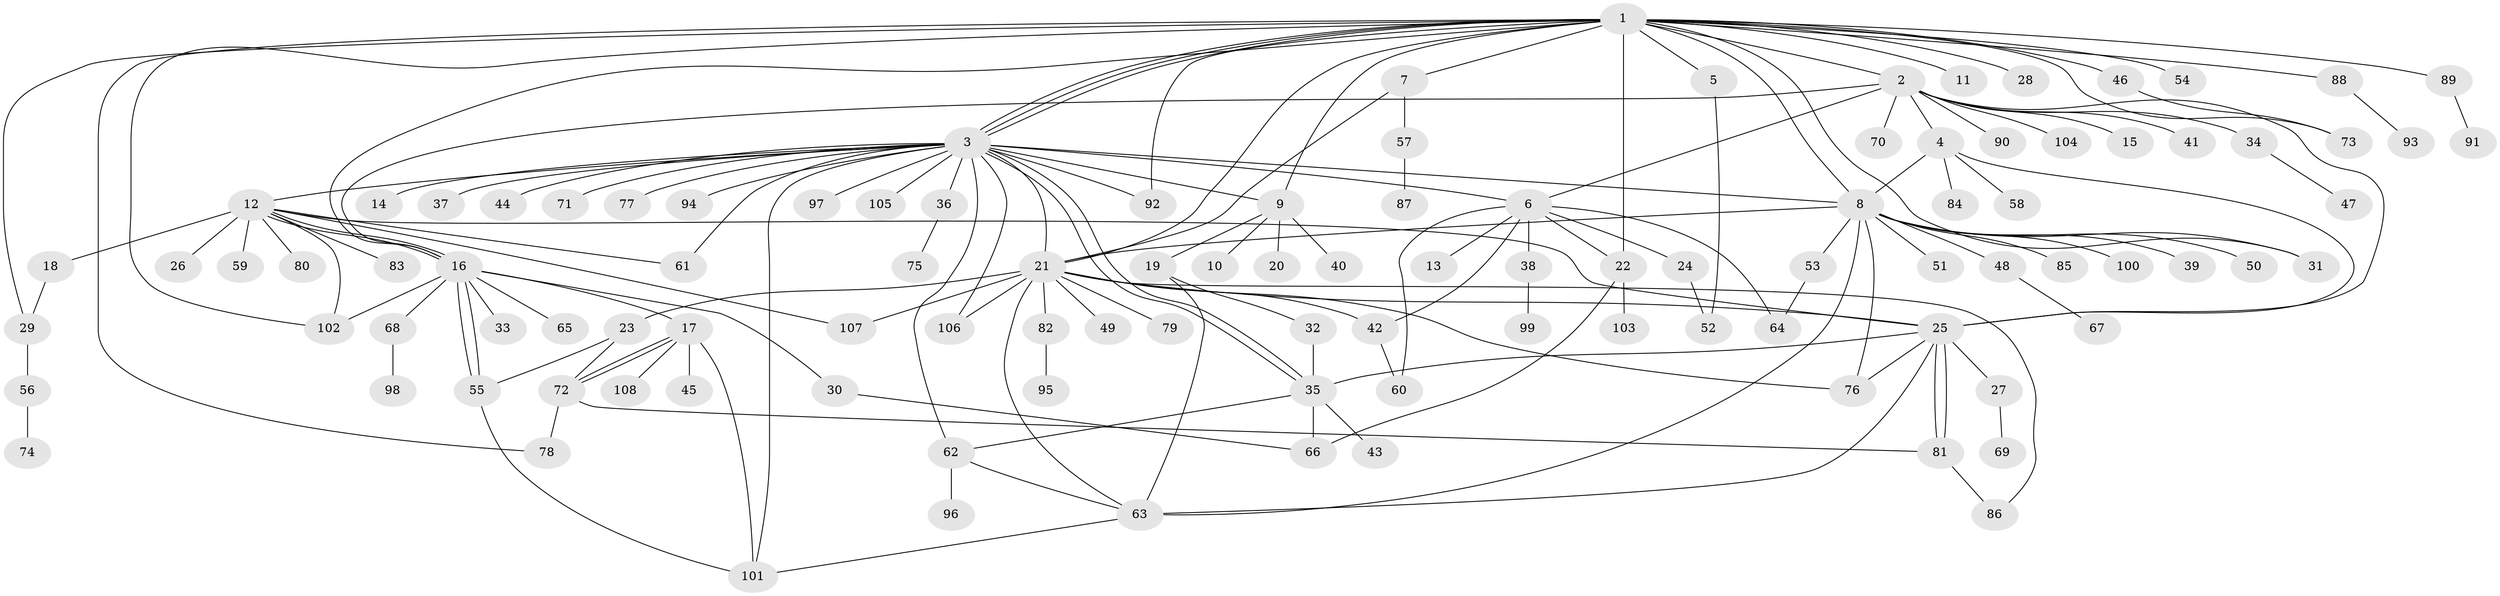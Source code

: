 // Generated by graph-tools (version 1.1) at 2025/35/03/09/25 02:35:34]
// undirected, 108 vertices, 159 edges
graph export_dot {
graph [start="1"]
  node [color=gray90,style=filled];
  1;
  2;
  3;
  4;
  5;
  6;
  7;
  8;
  9;
  10;
  11;
  12;
  13;
  14;
  15;
  16;
  17;
  18;
  19;
  20;
  21;
  22;
  23;
  24;
  25;
  26;
  27;
  28;
  29;
  30;
  31;
  32;
  33;
  34;
  35;
  36;
  37;
  38;
  39;
  40;
  41;
  42;
  43;
  44;
  45;
  46;
  47;
  48;
  49;
  50;
  51;
  52;
  53;
  54;
  55;
  56;
  57;
  58;
  59;
  60;
  61;
  62;
  63;
  64;
  65;
  66;
  67;
  68;
  69;
  70;
  71;
  72;
  73;
  74;
  75;
  76;
  77;
  78;
  79;
  80;
  81;
  82;
  83;
  84;
  85;
  86;
  87;
  88;
  89;
  90;
  91;
  92;
  93;
  94;
  95;
  96;
  97;
  98;
  99;
  100;
  101;
  102;
  103;
  104;
  105;
  106;
  107;
  108;
  1 -- 2;
  1 -- 3;
  1 -- 3;
  1 -- 3;
  1 -- 5;
  1 -- 7;
  1 -- 8;
  1 -- 9;
  1 -- 11;
  1 -- 16;
  1 -- 21;
  1 -- 22;
  1 -- 28;
  1 -- 29;
  1 -- 31;
  1 -- 46;
  1 -- 54;
  1 -- 73;
  1 -- 78;
  1 -- 88;
  1 -- 89;
  1 -- 92;
  1 -- 102;
  2 -- 4;
  2 -- 6;
  2 -- 15;
  2 -- 16;
  2 -- 25;
  2 -- 34;
  2 -- 41;
  2 -- 70;
  2 -- 90;
  2 -- 104;
  3 -- 6;
  3 -- 8;
  3 -- 9;
  3 -- 12;
  3 -- 14;
  3 -- 21;
  3 -- 35;
  3 -- 35;
  3 -- 36;
  3 -- 37;
  3 -- 44;
  3 -- 61;
  3 -- 62;
  3 -- 71;
  3 -- 77;
  3 -- 92;
  3 -- 94;
  3 -- 97;
  3 -- 101;
  3 -- 105;
  3 -- 106;
  4 -- 8;
  4 -- 25;
  4 -- 58;
  4 -- 84;
  5 -- 52;
  6 -- 13;
  6 -- 22;
  6 -- 24;
  6 -- 38;
  6 -- 42;
  6 -- 60;
  6 -- 64;
  7 -- 21;
  7 -- 57;
  8 -- 21;
  8 -- 31;
  8 -- 39;
  8 -- 48;
  8 -- 50;
  8 -- 51;
  8 -- 53;
  8 -- 63;
  8 -- 76;
  8 -- 85;
  8 -- 100;
  9 -- 10;
  9 -- 19;
  9 -- 20;
  9 -- 40;
  12 -- 16;
  12 -- 16;
  12 -- 18;
  12 -- 25;
  12 -- 26;
  12 -- 59;
  12 -- 61;
  12 -- 80;
  12 -- 83;
  12 -- 102;
  12 -- 107;
  16 -- 17;
  16 -- 30;
  16 -- 33;
  16 -- 55;
  16 -- 55;
  16 -- 65;
  16 -- 68;
  16 -- 102;
  17 -- 45;
  17 -- 72;
  17 -- 72;
  17 -- 101;
  17 -- 108;
  18 -- 29;
  19 -- 32;
  19 -- 63;
  21 -- 23;
  21 -- 25;
  21 -- 42;
  21 -- 49;
  21 -- 63;
  21 -- 76;
  21 -- 79;
  21 -- 82;
  21 -- 86;
  21 -- 106;
  21 -- 107;
  22 -- 66;
  22 -- 103;
  23 -- 55;
  23 -- 72;
  24 -- 52;
  25 -- 27;
  25 -- 35;
  25 -- 63;
  25 -- 76;
  25 -- 81;
  25 -- 81;
  27 -- 69;
  29 -- 56;
  30 -- 66;
  32 -- 35;
  34 -- 47;
  35 -- 43;
  35 -- 62;
  35 -- 66;
  36 -- 75;
  38 -- 99;
  42 -- 60;
  46 -- 73;
  48 -- 67;
  53 -- 64;
  55 -- 101;
  56 -- 74;
  57 -- 87;
  62 -- 63;
  62 -- 96;
  63 -- 101;
  68 -- 98;
  72 -- 78;
  72 -- 81;
  81 -- 86;
  82 -- 95;
  88 -- 93;
  89 -- 91;
}
